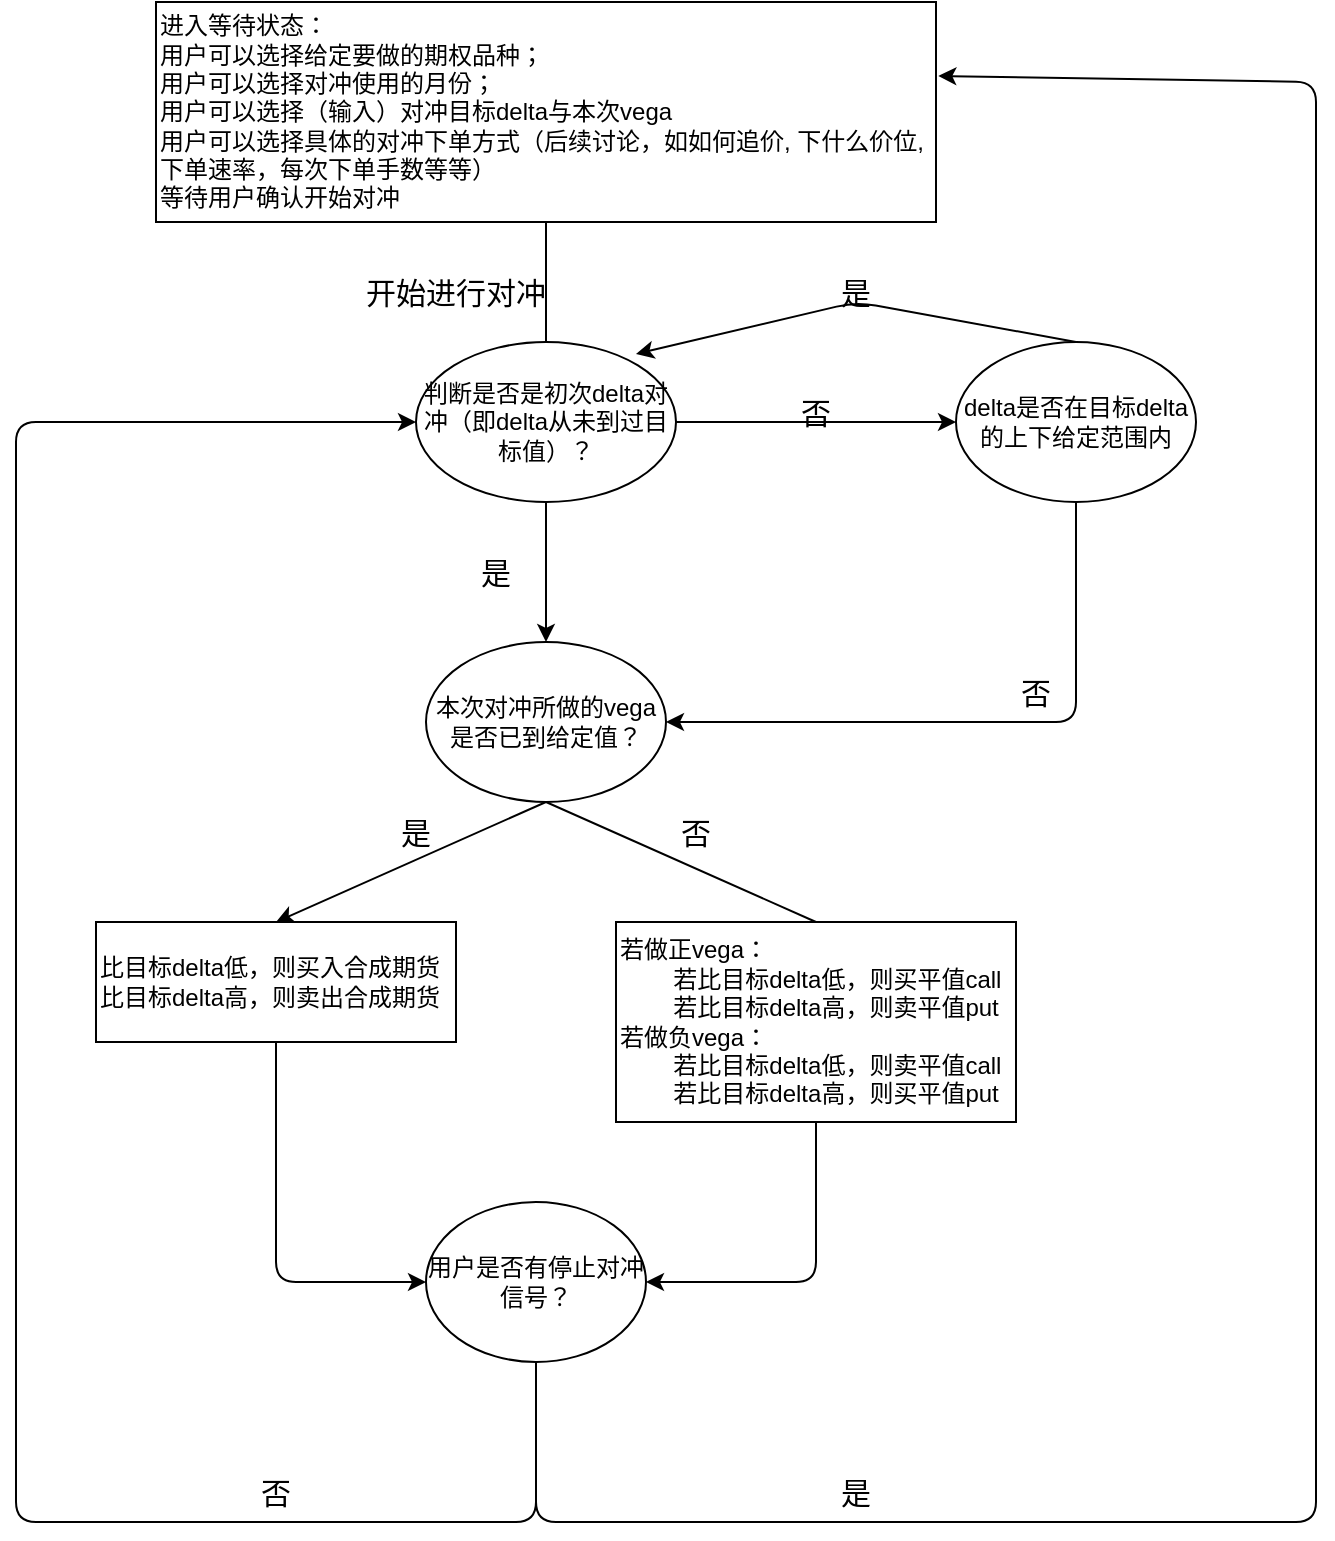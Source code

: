 <mxfile>
    <diagram id="eWEprRj5O866NewbQM5F" name="第 1 页">
        <mxGraphModel dx="1215" dy="689" grid="1" gridSize="10" guides="1" tooltips="1" connect="1" arrows="1" fold="1" page="1" pageScale="1" pageWidth="827" pageHeight="1169" math="0" shadow="0">
            <root>
                <mxCell id="0"/>
                <mxCell id="1" parent="0"/>
                <mxCell id="2" value="&lt;font style=&quot;font-size: 12px;&quot;&gt;进入等待状态：&lt;br&gt;用户可以选择给定要做的期权品种；&lt;br&gt;用户可以选择对冲使用的月份；&lt;br&gt;用户可以选择（输入）对冲目标delta与本次vega&lt;br&gt;用户可以选择具体的对冲下单方式（后续讨论，如如何追价, 下什么价位, 下单速率，每次下单手数等等）&lt;br&gt;等待用户确认开始对冲&lt;/font&gt;" style="rounded=0;whiteSpace=wrap;html=1;align=left;" parent="1" vertex="1">
                    <mxGeometry x="140" width="390" height="110" as="geometry"/>
                </mxCell>
                <mxCell id="7" style="edgeStyle=none;html=1;exitX=0.5;exitY=1;exitDx=0;exitDy=0;entryX=0.5;entryY=0;entryDx=0;entryDy=0;" parent="1" source="9" target="21" edge="1">
                    <mxGeometry relative="1" as="geometry">
                        <mxPoint x="230" y="290" as="targetPoint"/>
                        <mxPoint x="274.565" y="260" as="sourcePoint"/>
                    </mxGeometry>
                </mxCell>
                <mxCell id="8" value="" style="edgeStyle=none;html=1;endArrow=none;entryX=0.5;entryY=0;entryDx=0;entryDy=0;" parent="1" source="2" target="9" edge="1">
                    <mxGeometry relative="1" as="geometry">
                        <mxPoint x="305" y="110" as="sourcePoint"/>
                        <mxPoint x="294.286" y="210" as="targetPoint"/>
                        <Array as="points"/>
                    </mxGeometry>
                </mxCell>
                <mxCell id="14" style="edgeStyle=none;html=1;exitX=1;exitY=0.5;exitDx=0;exitDy=0;entryX=0;entryY=0.5;entryDx=0;entryDy=0;" parent="1" source="9" target="22" edge="1">
                    <mxGeometry relative="1" as="geometry">
                        <mxPoint x="450" y="290" as="targetPoint"/>
                    </mxGeometry>
                </mxCell>
                <mxCell id="9" value="判断是否是初次delta对冲（即delta从未到过目标值）？" style="ellipse;whiteSpace=wrap;html=1;" parent="1" vertex="1">
                    <mxGeometry x="270" y="170" width="130" height="80" as="geometry"/>
                </mxCell>
                <mxCell id="20" style="edgeStyle=none;html=1;entryX=0.5;entryY=0;entryDx=0;entryDy=0;exitX=0.5;exitY=1;exitDx=0;exitDy=0;" parent="1" source="21" target="23" edge="1">
                    <mxGeometry relative="1" as="geometry">
                        <mxPoint x="211.25" y="350" as="sourcePoint"/>
                        <mxPoint x="180" y="430" as="targetPoint"/>
                    </mxGeometry>
                </mxCell>
                <mxCell id="15" value="&lt;font style=&quot;font-size: 15px;&quot;&gt;是&lt;/font&gt;" style="text;html=1;strokeColor=none;fillColor=none;align=center;verticalAlign=middle;whiteSpace=wrap;rounded=0;" parent="1" vertex="1">
                    <mxGeometry x="280" y="270" width="60" height="30" as="geometry"/>
                </mxCell>
                <mxCell id="16" value="&lt;font style=&quot;font-size: 15px;&quot;&gt;否&lt;/font&gt;" style="text;html=1;strokeColor=none;fillColor=none;align=center;verticalAlign=middle;whiteSpace=wrap;rounded=0;" parent="1" vertex="1">
                    <mxGeometry x="440" y="190" width="60" height="30" as="geometry"/>
                </mxCell>
                <mxCell id="17" value="&lt;font style=&quot;font-size: 15px;&quot;&gt;开始进行对冲&lt;/font&gt;" style="text;html=1;strokeColor=none;fillColor=none;align=center;verticalAlign=middle;whiteSpace=wrap;rounded=0;" parent="1" vertex="1">
                    <mxGeometry x="240" y="130" width="100" height="30" as="geometry"/>
                </mxCell>
                <mxCell id="21" value="本次对冲所做的vega是否已到给定值？" style="ellipse;whiteSpace=wrap;html=1;" parent="1" vertex="1">
                    <mxGeometry x="275" y="320" width="120" height="80" as="geometry"/>
                </mxCell>
                <mxCell id="38" style="edgeStyle=none;html=1;exitX=0.5;exitY=0;exitDx=0;exitDy=0;entryX=0.846;entryY=0.075;entryDx=0;entryDy=0;entryPerimeter=0;fontSize=15;" parent="1" source="22" target="9" edge="1">
                    <mxGeometry relative="1" as="geometry">
                        <Array as="points">
                            <mxPoint x="490" y="150"/>
                        </Array>
                    </mxGeometry>
                </mxCell>
                <mxCell id="22" value="delta是否在目标delta的上下给定范围内" style="ellipse;whiteSpace=wrap;html=1;" parent="1" vertex="1">
                    <mxGeometry x="540" y="170" width="120" height="80" as="geometry"/>
                </mxCell>
                <mxCell id="43" style="edgeStyle=none;html=1;fontSize=12;entryX=0;entryY=0.5;entryDx=0;entryDy=0;" parent="1" source="23" target="46" edge="1">
                    <mxGeometry relative="1" as="geometry">
                        <mxPoint x="260" y="730" as="targetPoint"/>
                        <Array as="points">
                            <mxPoint x="200" y="640"/>
                        </Array>
                    </mxGeometry>
                </mxCell>
                <mxCell id="23" value="&lt;span style=&quot;background-color: initial;&quot;&gt;比目标delta低，则买入合成期货&lt;br&gt;&lt;/span&gt;比目标delta高，则卖出合成期货" style="rounded=0;whiteSpace=wrap;html=1;align=left;" parent="1" vertex="1">
                    <mxGeometry x="110" y="460" width="180" height="60" as="geometry"/>
                </mxCell>
                <mxCell id="44" style="edgeStyle=none;html=1;fontSize=12;entryX=1;entryY=0.5;entryDx=0;entryDy=0;" parent="1" source="25" target="46" edge="1">
                    <mxGeometry relative="1" as="geometry">
                        <mxPoint x="380" y="730" as="targetPoint"/>
                        <Array as="points">
                            <mxPoint x="470" y="640"/>
                        </Array>
                    </mxGeometry>
                </mxCell>
                <mxCell id="25" value="若做正vega：&lt;br&gt;&lt;span style=&quot;white-space: pre;&quot;&gt;&#9;&lt;/span&gt;若比目标delta低，则买平值call&lt;br&gt;&lt;span style=&quot;white-space: pre;&quot;&gt;&#9;&lt;/span&gt;若比目标delta高，则卖平值put&lt;br&gt;若做负vega：&lt;br&gt;&lt;span style=&quot;white-space: pre;&quot;&gt;&#9;&lt;/span&gt;若比目标delta低，则卖平值call&lt;br&gt;&lt;span style=&quot;white-space: pre;&quot;&gt;&#9;&lt;/span&gt;若比目标delta高，则买平值put" style="rounded=0;whiteSpace=wrap;html=1;align=left;" parent="1" vertex="1">
                    <mxGeometry x="370" y="460" width="200" height="100" as="geometry"/>
                </mxCell>
                <mxCell id="26" value="&lt;font style=&quot;font-size: 15px;&quot;&gt;是&lt;/font&gt;" style="text;html=1;strokeColor=none;fillColor=none;align=center;verticalAlign=middle;whiteSpace=wrap;rounded=0;" parent="1" vertex="1">
                    <mxGeometry x="240" y="400" width="60" height="30" as="geometry"/>
                </mxCell>
                <mxCell id="29" value="" style="edgeStyle=none;html=1;endArrow=none;entryX=0.5;entryY=0;entryDx=0;entryDy=0;exitX=0.5;exitY=1;exitDx=0;exitDy=0;" parent="1" source="21" target="25" edge="1">
                    <mxGeometry relative="1" as="geometry">
                        <mxPoint x="430" y="430" as="targetPoint"/>
                        <mxPoint x="375.543" y="389.486" as="sourcePoint"/>
                    </mxGeometry>
                </mxCell>
                <mxCell id="31" value="&lt;font style=&quot;font-size: 15px;&quot;&gt;否&lt;/font&gt;" style="text;html=1;strokeColor=none;fillColor=none;align=center;verticalAlign=middle;whiteSpace=wrap;rounded=0;" parent="1" vertex="1">
                    <mxGeometry x="380" y="400" width="60" height="30" as="geometry"/>
                </mxCell>
                <mxCell id="39" value="是" style="text;html=1;strokeColor=none;fillColor=none;align=center;verticalAlign=middle;whiteSpace=wrap;rounded=0;fontSize=15;" parent="1" vertex="1">
                    <mxGeometry x="460" y="130" width="60" height="30" as="geometry"/>
                </mxCell>
                <mxCell id="40" value="" style="endArrow=classic;html=1;fontSize=15;entryX=1;entryY=0.5;entryDx=0;entryDy=0;exitX=0.5;exitY=1;exitDx=0;exitDy=0;" parent="1" source="22" target="21" edge="1">
                    <mxGeometry width="50" height="50" relative="1" as="geometry">
                        <mxPoint x="390" y="260" as="sourcePoint"/>
                        <mxPoint x="440" y="210" as="targetPoint"/>
                        <Array as="points">
                            <mxPoint x="600" y="360"/>
                        </Array>
                    </mxGeometry>
                </mxCell>
                <mxCell id="41" value="否" style="text;html=1;strokeColor=none;fillColor=none;align=center;verticalAlign=middle;whiteSpace=wrap;rounded=0;fontSize=15;" parent="1" vertex="1">
                    <mxGeometry x="550" y="330" width="60" height="30" as="geometry"/>
                </mxCell>
                <mxCell id="47" style="edgeStyle=none;html=1;fontSize=12;entryX=0;entryY=0.5;entryDx=0;entryDy=0;" parent="1" source="46" target="9" edge="1">
                    <mxGeometry relative="1" as="geometry">
                        <mxPoint x="70" y="180" as="targetPoint"/>
                        <Array as="points">
                            <mxPoint x="330" y="760"/>
                            <mxPoint x="200" y="760"/>
                            <mxPoint x="70" y="760"/>
                            <mxPoint x="70" y="210"/>
                        </Array>
                    </mxGeometry>
                </mxCell>
                <mxCell id="49" style="edgeStyle=none;html=1;fontSize=15;exitX=0.5;exitY=1;exitDx=0;exitDy=0;entryX=1.003;entryY=0.336;entryDx=0;entryDy=0;entryPerimeter=0;" parent="1" source="46" target="2" edge="1">
                    <mxGeometry relative="1" as="geometry">
                        <mxPoint x="640" y="50" as="targetPoint"/>
                        <Array as="points">
                            <mxPoint x="330" y="760"/>
                            <mxPoint x="720" y="760"/>
                            <mxPoint x="720" y="40"/>
                        </Array>
                    </mxGeometry>
                </mxCell>
                <mxCell id="46" value="用户是否有停止对冲信号？" style="ellipse;whiteSpace=wrap;html=1;fontSize=12;" parent="1" vertex="1">
                    <mxGeometry x="275" y="600" width="110" height="80" as="geometry"/>
                </mxCell>
                <mxCell id="48" value="&lt;font style=&quot;font-size: 15px;&quot;&gt;否&lt;/font&gt;" style="text;html=1;strokeColor=none;fillColor=none;align=center;verticalAlign=middle;whiteSpace=wrap;rounded=0;fontSize=12;" parent="1" vertex="1">
                    <mxGeometry x="170" y="730" width="60" height="30" as="geometry"/>
                </mxCell>
                <mxCell id="50" value="是" style="text;html=1;strokeColor=none;fillColor=none;align=center;verticalAlign=middle;whiteSpace=wrap;rounded=0;fontSize=15;" parent="1" vertex="1">
                    <mxGeometry x="460" y="730" width="60" height="30" as="geometry"/>
                </mxCell>
            </root>
        </mxGraphModel>
    </diagram>
</mxfile>